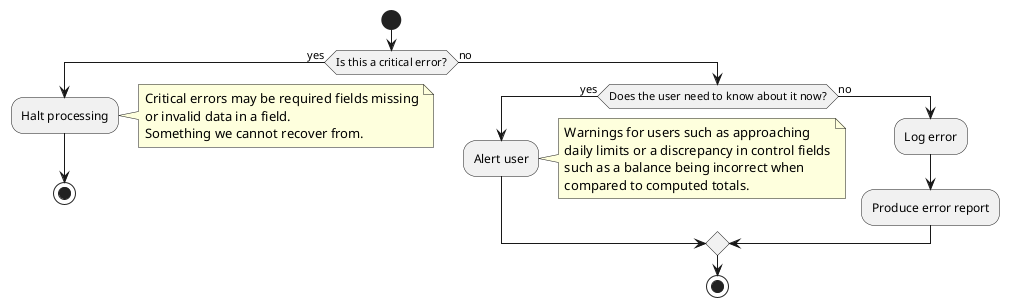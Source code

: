 @startuml

skinparam componentStyle rectangle

start
if (Is this a critical error?) then (yes)
  :Halt processing;
    note right
    Critical errors may be required fields missing
    or invalid data in a field.
    Something we cannot recover from.
  end note
  stop
else (no)
  if (Does the user need to know about it now?) then (yes)
    :Alert user;
    note right
    Warnings for users such as approaching
    daily limits or a discrepancy in control fields
    such as a balance being incorrect when
    compared to computed totals.
    end note
  else (no)
    :Log error;
    :Produce error report;
endif
stop
@enduml
